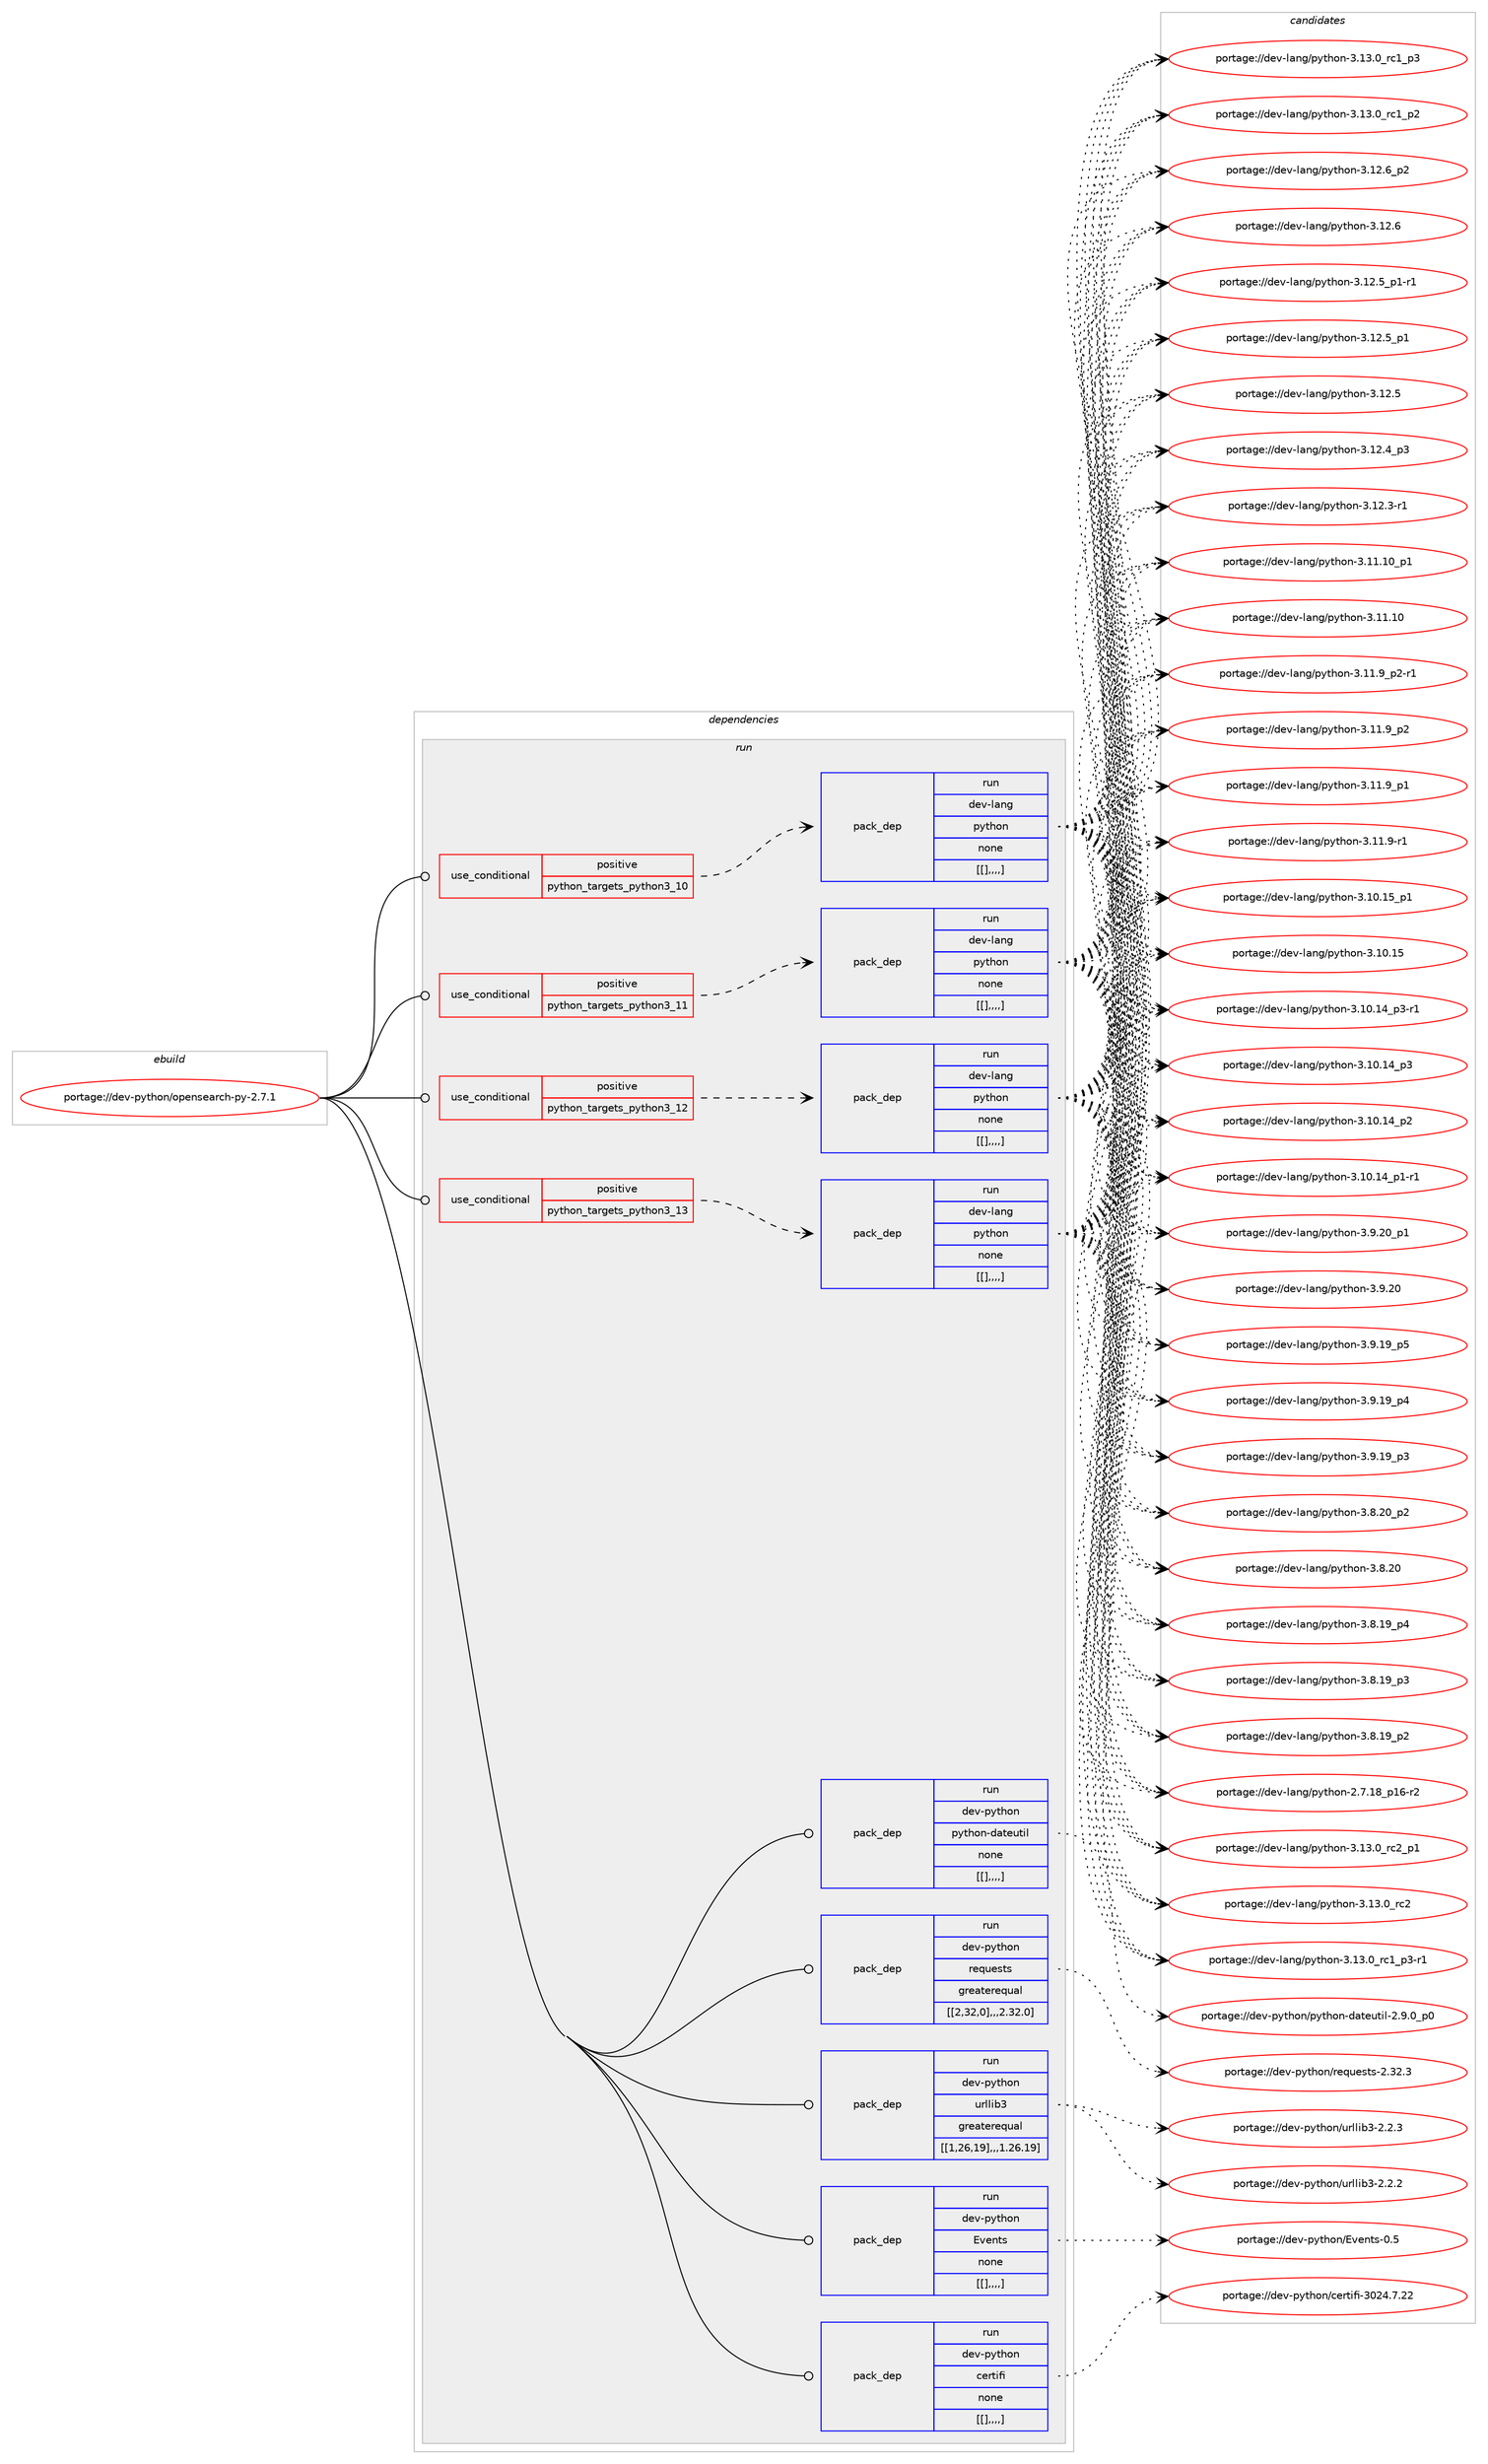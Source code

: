 digraph prolog {

# *************
# Graph options
# *************

newrank=true;
concentrate=true;
compound=true;
graph [rankdir=LR,fontname=Helvetica,fontsize=10,ranksep=1.5];#, ranksep=2.5, nodesep=0.2];
edge  [arrowhead=vee];
node  [fontname=Helvetica,fontsize=10];

# **********
# The ebuild
# **********

subgraph cluster_leftcol {
color=gray;
label=<<i>ebuild</i>>;
id [label="portage://dev-python/opensearch-py-2.7.1", color=red, width=4, href="../dev-python/opensearch-py-2.7.1.svg"];
}

# ****************
# The dependencies
# ****************

subgraph cluster_midcol {
color=gray;
label=<<i>dependencies</i>>;
subgraph cluster_compile {
fillcolor="#eeeeee";
style=filled;
label=<<i>compile</i>>;
}
subgraph cluster_compileandrun {
fillcolor="#eeeeee";
style=filled;
label=<<i>compile and run</i>>;
}
subgraph cluster_run {
fillcolor="#eeeeee";
style=filled;
label=<<i>run</i>>;
subgraph cond36758 {
dependency155164 [label=<<TABLE BORDER="0" CELLBORDER="1" CELLSPACING="0" CELLPADDING="4"><TR><TD ROWSPAN="3" CELLPADDING="10">use_conditional</TD></TR><TR><TD>positive</TD></TR><TR><TD>python_targets_python3_10</TD></TR></TABLE>>, shape=none, color=red];
subgraph pack117192 {
dependency155165 [label=<<TABLE BORDER="0" CELLBORDER="1" CELLSPACING="0" CELLPADDING="4" WIDTH="220"><TR><TD ROWSPAN="6" CELLPADDING="30">pack_dep</TD></TR><TR><TD WIDTH="110">run</TD></TR><TR><TD>dev-lang</TD></TR><TR><TD>python</TD></TR><TR><TD>none</TD></TR><TR><TD>[[],,,,]</TD></TR></TABLE>>, shape=none, color=blue];
}
dependency155164:e -> dependency155165:w [weight=20,style="dashed",arrowhead="vee"];
}
id:e -> dependency155164:w [weight=20,style="solid",arrowhead="odot"];
subgraph cond36759 {
dependency155166 [label=<<TABLE BORDER="0" CELLBORDER="1" CELLSPACING="0" CELLPADDING="4"><TR><TD ROWSPAN="3" CELLPADDING="10">use_conditional</TD></TR><TR><TD>positive</TD></TR><TR><TD>python_targets_python3_11</TD></TR></TABLE>>, shape=none, color=red];
subgraph pack117193 {
dependency155167 [label=<<TABLE BORDER="0" CELLBORDER="1" CELLSPACING="0" CELLPADDING="4" WIDTH="220"><TR><TD ROWSPAN="6" CELLPADDING="30">pack_dep</TD></TR><TR><TD WIDTH="110">run</TD></TR><TR><TD>dev-lang</TD></TR><TR><TD>python</TD></TR><TR><TD>none</TD></TR><TR><TD>[[],,,,]</TD></TR></TABLE>>, shape=none, color=blue];
}
dependency155166:e -> dependency155167:w [weight=20,style="dashed",arrowhead="vee"];
}
id:e -> dependency155166:w [weight=20,style="solid",arrowhead="odot"];
subgraph cond36760 {
dependency155168 [label=<<TABLE BORDER="0" CELLBORDER="1" CELLSPACING="0" CELLPADDING="4"><TR><TD ROWSPAN="3" CELLPADDING="10">use_conditional</TD></TR><TR><TD>positive</TD></TR><TR><TD>python_targets_python3_12</TD></TR></TABLE>>, shape=none, color=red];
subgraph pack117194 {
dependency155169 [label=<<TABLE BORDER="0" CELLBORDER="1" CELLSPACING="0" CELLPADDING="4" WIDTH="220"><TR><TD ROWSPAN="6" CELLPADDING="30">pack_dep</TD></TR><TR><TD WIDTH="110">run</TD></TR><TR><TD>dev-lang</TD></TR><TR><TD>python</TD></TR><TR><TD>none</TD></TR><TR><TD>[[],,,,]</TD></TR></TABLE>>, shape=none, color=blue];
}
dependency155168:e -> dependency155169:w [weight=20,style="dashed",arrowhead="vee"];
}
id:e -> dependency155168:w [weight=20,style="solid",arrowhead="odot"];
subgraph cond36761 {
dependency155170 [label=<<TABLE BORDER="0" CELLBORDER="1" CELLSPACING="0" CELLPADDING="4"><TR><TD ROWSPAN="3" CELLPADDING="10">use_conditional</TD></TR><TR><TD>positive</TD></TR><TR><TD>python_targets_python3_13</TD></TR></TABLE>>, shape=none, color=red];
subgraph pack117195 {
dependency155171 [label=<<TABLE BORDER="0" CELLBORDER="1" CELLSPACING="0" CELLPADDING="4" WIDTH="220"><TR><TD ROWSPAN="6" CELLPADDING="30">pack_dep</TD></TR><TR><TD WIDTH="110">run</TD></TR><TR><TD>dev-lang</TD></TR><TR><TD>python</TD></TR><TR><TD>none</TD></TR><TR><TD>[[],,,,]</TD></TR></TABLE>>, shape=none, color=blue];
}
dependency155170:e -> dependency155171:w [weight=20,style="dashed",arrowhead="vee"];
}
id:e -> dependency155170:w [weight=20,style="solid",arrowhead="odot"];
subgraph pack117196 {
dependency155172 [label=<<TABLE BORDER="0" CELLBORDER="1" CELLSPACING="0" CELLPADDING="4" WIDTH="220"><TR><TD ROWSPAN="6" CELLPADDING="30">pack_dep</TD></TR><TR><TD WIDTH="110">run</TD></TR><TR><TD>dev-python</TD></TR><TR><TD>Events</TD></TR><TR><TD>none</TD></TR><TR><TD>[[],,,,]</TD></TR></TABLE>>, shape=none, color=blue];
}
id:e -> dependency155172:w [weight=20,style="solid",arrowhead="odot"];
subgraph pack117197 {
dependency155173 [label=<<TABLE BORDER="0" CELLBORDER="1" CELLSPACING="0" CELLPADDING="4" WIDTH="220"><TR><TD ROWSPAN="6" CELLPADDING="30">pack_dep</TD></TR><TR><TD WIDTH="110">run</TD></TR><TR><TD>dev-python</TD></TR><TR><TD>certifi</TD></TR><TR><TD>none</TD></TR><TR><TD>[[],,,,]</TD></TR></TABLE>>, shape=none, color=blue];
}
id:e -> dependency155173:w [weight=20,style="solid",arrowhead="odot"];
subgraph pack117198 {
dependency155174 [label=<<TABLE BORDER="0" CELLBORDER="1" CELLSPACING="0" CELLPADDING="4" WIDTH="220"><TR><TD ROWSPAN="6" CELLPADDING="30">pack_dep</TD></TR><TR><TD WIDTH="110">run</TD></TR><TR><TD>dev-python</TD></TR><TR><TD>python-dateutil</TD></TR><TR><TD>none</TD></TR><TR><TD>[[],,,,]</TD></TR></TABLE>>, shape=none, color=blue];
}
id:e -> dependency155174:w [weight=20,style="solid",arrowhead="odot"];
subgraph pack117199 {
dependency155175 [label=<<TABLE BORDER="0" CELLBORDER="1" CELLSPACING="0" CELLPADDING="4" WIDTH="220"><TR><TD ROWSPAN="6" CELLPADDING="30">pack_dep</TD></TR><TR><TD WIDTH="110">run</TD></TR><TR><TD>dev-python</TD></TR><TR><TD>requests</TD></TR><TR><TD>greaterequal</TD></TR><TR><TD>[[2,32,0],,,2.32.0]</TD></TR></TABLE>>, shape=none, color=blue];
}
id:e -> dependency155175:w [weight=20,style="solid",arrowhead="odot"];
subgraph pack117200 {
dependency155176 [label=<<TABLE BORDER="0" CELLBORDER="1" CELLSPACING="0" CELLPADDING="4" WIDTH="220"><TR><TD ROWSPAN="6" CELLPADDING="30">pack_dep</TD></TR><TR><TD WIDTH="110">run</TD></TR><TR><TD>dev-python</TD></TR><TR><TD>urllib3</TD></TR><TR><TD>greaterequal</TD></TR><TR><TD>[[1,26,19],,,1.26.19]</TD></TR></TABLE>>, shape=none, color=blue];
}
id:e -> dependency155176:w [weight=20,style="solid",arrowhead="odot"];
}
}

# **************
# The candidates
# **************

subgraph cluster_choices {
rank=same;
color=gray;
label=<<i>candidates</i>>;

subgraph choice117192 {
color=black;
nodesep=1;
choice100101118451089711010347112121116104111110455146495146489511499509511249 [label="portage://dev-lang/python-3.13.0_rc2_p1", color=red, width=4,href="../dev-lang/python-3.13.0_rc2_p1.svg"];
choice10010111845108971101034711212111610411111045514649514648951149950 [label="portage://dev-lang/python-3.13.0_rc2", color=red, width=4,href="../dev-lang/python-3.13.0_rc2.svg"];
choice1001011184510897110103471121211161041111104551464951464895114994995112514511449 [label="portage://dev-lang/python-3.13.0_rc1_p3-r1", color=red, width=4,href="../dev-lang/python-3.13.0_rc1_p3-r1.svg"];
choice100101118451089711010347112121116104111110455146495146489511499499511251 [label="portage://dev-lang/python-3.13.0_rc1_p3", color=red, width=4,href="../dev-lang/python-3.13.0_rc1_p3.svg"];
choice100101118451089711010347112121116104111110455146495146489511499499511250 [label="portage://dev-lang/python-3.13.0_rc1_p2", color=red, width=4,href="../dev-lang/python-3.13.0_rc1_p2.svg"];
choice100101118451089711010347112121116104111110455146495046549511250 [label="portage://dev-lang/python-3.12.6_p2", color=red, width=4,href="../dev-lang/python-3.12.6_p2.svg"];
choice10010111845108971101034711212111610411111045514649504654 [label="portage://dev-lang/python-3.12.6", color=red, width=4,href="../dev-lang/python-3.12.6.svg"];
choice1001011184510897110103471121211161041111104551464950465395112494511449 [label="portage://dev-lang/python-3.12.5_p1-r1", color=red, width=4,href="../dev-lang/python-3.12.5_p1-r1.svg"];
choice100101118451089711010347112121116104111110455146495046539511249 [label="portage://dev-lang/python-3.12.5_p1", color=red, width=4,href="../dev-lang/python-3.12.5_p1.svg"];
choice10010111845108971101034711212111610411111045514649504653 [label="portage://dev-lang/python-3.12.5", color=red, width=4,href="../dev-lang/python-3.12.5.svg"];
choice100101118451089711010347112121116104111110455146495046529511251 [label="portage://dev-lang/python-3.12.4_p3", color=red, width=4,href="../dev-lang/python-3.12.4_p3.svg"];
choice100101118451089711010347112121116104111110455146495046514511449 [label="portage://dev-lang/python-3.12.3-r1", color=red, width=4,href="../dev-lang/python-3.12.3-r1.svg"];
choice10010111845108971101034711212111610411111045514649494649489511249 [label="portage://dev-lang/python-3.11.10_p1", color=red, width=4,href="../dev-lang/python-3.11.10_p1.svg"];
choice1001011184510897110103471121211161041111104551464949464948 [label="portage://dev-lang/python-3.11.10", color=red, width=4,href="../dev-lang/python-3.11.10.svg"];
choice1001011184510897110103471121211161041111104551464949465795112504511449 [label="portage://dev-lang/python-3.11.9_p2-r1", color=red, width=4,href="../dev-lang/python-3.11.9_p2-r1.svg"];
choice100101118451089711010347112121116104111110455146494946579511250 [label="portage://dev-lang/python-3.11.9_p2", color=red, width=4,href="../dev-lang/python-3.11.9_p2.svg"];
choice100101118451089711010347112121116104111110455146494946579511249 [label="portage://dev-lang/python-3.11.9_p1", color=red, width=4,href="../dev-lang/python-3.11.9_p1.svg"];
choice100101118451089711010347112121116104111110455146494946574511449 [label="portage://dev-lang/python-3.11.9-r1", color=red, width=4,href="../dev-lang/python-3.11.9-r1.svg"];
choice10010111845108971101034711212111610411111045514649484649539511249 [label="portage://dev-lang/python-3.10.15_p1", color=red, width=4,href="../dev-lang/python-3.10.15_p1.svg"];
choice1001011184510897110103471121211161041111104551464948464953 [label="portage://dev-lang/python-3.10.15", color=red, width=4,href="../dev-lang/python-3.10.15.svg"];
choice100101118451089711010347112121116104111110455146494846495295112514511449 [label="portage://dev-lang/python-3.10.14_p3-r1", color=red, width=4,href="../dev-lang/python-3.10.14_p3-r1.svg"];
choice10010111845108971101034711212111610411111045514649484649529511251 [label="portage://dev-lang/python-3.10.14_p3", color=red, width=4,href="../dev-lang/python-3.10.14_p3.svg"];
choice10010111845108971101034711212111610411111045514649484649529511250 [label="portage://dev-lang/python-3.10.14_p2", color=red, width=4,href="../dev-lang/python-3.10.14_p2.svg"];
choice100101118451089711010347112121116104111110455146494846495295112494511449 [label="portage://dev-lang/python-3.10.14_p1-r1", color=red, width=4,href="../dev-lang/python-3.10.14_p1-r1.svg"];
choice100101118451089711010347112121116104111110455146574650489511249 [label="portage://dev-lang/python-3.9.20_p1", color=red, width=4,href="../dev-lang/python-3.9.20_p1.svg"];
choice10010111845108971101034711212111610411111045514657465048 [label="portage://dev-lang/python-3.9.20", color=red, width=4,href="../dev-lang/python-3.9.20.svg"];
choice100101118451089711010347112121116104111110455146574649579511253 [label="portage://dev-lang/python-3.9.19_p5", color=red, width=4,href="../dev-lang/python-3.9.19_p5.svg"];
choice100101118451089711010347112121116104111110455146574649579511252 [label="portage://dev-lang/python-3.9.19_p4", color=red, width=4,href="../dev-lang/python-3.9.19_p4.svg"];
choice100101118451089711010347112121116104111110455146574649579511251 [label="portage://dev-lang/python-3.9.19_p3", color=red, width=4,href="../dev-lang/python-3.9.19_p3.svg"];
choice100101118451089711010347112121116104111110455146564650489511250 [label="portage://dev-lang/python-3.8.20_p2", color=red, width=4,href="../dev-lang/python-3.8.20_p2.svg"];
choice10010111845108971101034711212111610411111045514656465048 [label="portage://dev-lang/python-3.8.20", color=red, width=4,href="../dev-lang/python-3.8.20.svg"];
choice100101118451089711010347112121116104111110455146564649579511252 [label="portage://dev-lang/python-3.8.19_p4", color=red, width=4,href="../dev-lang/python-3.8.19_p4.svg"];
choice100101118451089711010347112121116104111110455146564649579511251 [label="portage://dev-lang/python-3.8.19_p3", color=red, width=4,href="../dev-lang/python-3.8.19_p3.svg"];
choice100101118451089711010347112121116104111110455146564649579511250 [label="portage://dev-lang/python-3.8.19_p2", color=red, width=4,href="../dev-lang/python-3.8.19_p2.svg"];
choice100101118451089711010347112121116104111110455046554649569511249544511450 [label="portage://dev-lang/python-2.7.18_p16-r2", color=red, width=4,href="../dev-lang/python-2.7.18_p16-r2.svg"];
dependency155165:e -> choice100101118451089711010347112121116104111110455146495146489511499509511249:w [style=dotted,weight="100"];
dependency155165:e -> choice10010111845108971101034711212111610411111045514649514648951149950:w [style=dotted,weight="100"];
dependency155165:e -> choice1001011184510897110103471121211161041111104551464951464895114994995112514511449:w [style=dotted,weight="100"];
dependency155165:e -> choice100101118451089711010347112121116104111110455146495146489511499499511251:w [style=dotted,weight="100"];
dependency155165:e -> choice100101118451089711010347112121116104111110455146495146489511499499511250:w [style=dotted,weight="100"];
dependency155165:e -> choice100101118451089711010347112121116104111110455146495046549511250:w [style=dotted,weight="100"];
dependency155165:e -> choice10010111845108971101034711212111610411111045514649504654:w [style=dotted,weight="100"];
dependency155165:e -> choice1001011184510897110103471121211161041111104551464950465395112494511449:w [style=dotted,weight="100"];
dependency155165:e -> choice100101118451089711010347112121116104111110455146495046539511249:w [style=dotted,weight="100"];
dependency155165:e -> choice10010111845108971101034711212111610411111045514649504653:w [style=dotted,weight="100"];
dependency155165:e -> choice100101118451089711010347112121116104111110455146495046529511251:w [style=dotted,weight="100"];
dependency155165:e -> choice100101118451089711010347112121116104111110455146495046514511449:w [style=dotted,weight="100"];
dependency155165:e -> choice10010111845108971101034711212111610411111045514649494649489511249:w [style=dotted,weight="100"];
dependency155165:e -> choice1001011184510897110103471121211161041111104551464949464948:w [style=dotted,weight="100"];
dependency155165:e -> choice1001011184510897110103471121211161041111104551464949465795112504511449:w [style=dotted,weight="100"];
dependency155165:e -> choice100101118451089711010347112121116104111110455146494946579511250:w [style=dotted,weight="100"];
dependency155165:e -> choice100101118451089711010347112121116104111110455146494946579511249:w [style=dotted,weight="100"];
dependency155165:e -> choice100101118451089711010347112121116104111110455146494946574511449:w [style=dotted,weight="100"];
dependency155165:e -> choice10010111845108971101034711212111610411111045514649484649539511249:w [style=dotted,weight="100"];
dependency155165:e -> choice1001011184510897110103471121211161041111104551464948464953:w [style=dotted,weight="100"];
dependency155165:e -> choice100101118451089711010347112121116104111110455146494846495295112514511449:w [style=dotted,weight="100"];
dependency155165:e -> choice10010111845108971101034711212111610411111045514649484649529511251:w [style=dotted,weight="100"];
dependency155165:e -> choice10010111845108971101034711212111610411111045514649484649529511250:w [style=dotted,weight="100"];
dependency155165:e -> choice100101118451089711010347112121116104111110455146494846495295112494511449:w [style=dotted,weight="100"];
dependency155165:e -> choice100101118451089711010347112121116104111110455146574650489511249:w [style=dotted,weight="100"];
dependency155165:e -> choice10010111845108971101034711212111610411111045514657465048:w [style=dotted,weight="100"];
dependency155165:e -> choice100101118451089711010347112121116104111110455146574649579511253:w [style=dotted,weight="100"];
dependency155165:e -> choice100101118451089711010347112121116104111110455146574649579511252:w [style=dotted,weight="100"];
dependency155165:e -> choice100101118451089711010347112121116104111110455146574649579511251:w [style=dotted,weight="100"];
dependency155165:e -> choice100101118451089711010347112121116104111110455146564650489511250:w [style=dotted,weight="100"];
dependency155165:e -> choice10010111845108971101034711212111610411111045514656465048:w [style=dotted,weight="100"];
dependency155165:e -> choice100101118451089711010347112121116104111110455146564649579511252:w [style=dotted,weight="100"];
dependency155165:e -> choice100101118451089711010347112121116104111110455146564649579511251:w [style=dotted,weight="100"];
dependency155165:e -> choice100101118451089711010347112121116104111110455146564649579511250:w [style=dotted,weight="100"];
dependency155165:e -> choice100101118451089711010347112121116104111110455046554649569511249544511450:w [style=dotted,weight="100"];
}
subgraph choice117193 {
color=black;
nodesep=1;
choice100101118451089711010347112121116104111110455146495146489511499509511249 [label="portage://dev-lang/python-3.13.0_rc2_p1", color=red, width=4,href="../dev-lang/python-3.13.0_rc2_p1.svg"];
choice10010111845108971101034711212111610411111045514649514648951149950 [label="portage://dev-lang/python-3.13.0_rc2", color=red, width=4,href="../dev-lang/python-3.13.0_rc2.svg"];
choice1001011184510897110103471121211161041111104551464951464895114994995112514511449 [label="portage://dev-lang/python-3.13.0_rc1_p3-r1", color=red, width=4,href="../dev-lang/python-3.13.0_rc1_p3-r1.svg"];
choice100101118451089711010347112121116104111110455146495146489511499499511251 [label="portage://dev-lang/python-3.13.0_rc1_p3", color=red, width=4,href="../dev-lang/python-3.13.0_rc1_p3.svg"];
choice100101118451089711010347112121116104111110455146495146489511499499511250 [label="portage://dev-lang/python-3.13.0_rc1_p2", color=red, width=4,href="../dev-lang/python-3.13.0_rc1_p2.svg"];
choice100101118451089711010347112121116104111110455146495046549511250 [label="portage://dev-lang/python-3.12.6_p2", color=red, width=4,href="../dev-lang/python-3.12.6_p2.svg"];
choice10010111845108971101034711212111610411111045514649504654 [label="portage://dev-lang/python-3.12.6", color=red, width=4,href="../dev-lang/python-3.12.6.svg"];
choice1001011184510897110103471121211161041111104551464950465395112494511449 [label="portage://dev-lang/python-3.12.5_p1-r1", color=red, width=4,href="../dev-lang/python-3.12.5_p1-r1.svg"];
choice100101118451089711010347112121116104111110455146495046539511249 [label="portage://dev-lang/python-3.12.5_p1", color=red, width=4,href="../dev-lang/python-3.12.5_p1.svg"];
choice10010111845108971101034711212111610411111045514649504653 [label="portage://dev-lang/python-3.12.5", color=red, width=4,href="../dev-lang/python-3.12.5.svg"];
choice100101118451089711010347112121116104111110455146495046529511251 [label="portage://dev-lang/python-3.12.4_p3", color=red, width=4,href="../dev-lang/python-3.12.4_p3.svg"];
choice100101118451089711010347112121116104111110455146495046514511449 [label="portage://dev-lang/python-3.12.3-r1", color=red, width=4,href="../dev-lang/python-3.12.3-r1.svg"];
choice10010111845108971101034711212111610411111045514649494649489511249 [label="portage://dev-lang/python-3.11.10_p1", color=red, width=4,href="../dev-lang/python-3.11.10_p1.svg"];
choice1001011184510897110103471121211161041111104551464949464948 [label="portage://dev-lang/python-3.11.10", color=red, width=4,href="../dev-lang/python-3.11.10.svg"];
choice1001011184510897110103471121211161041111104551464949465795112504511449 [label="portage://dev-lang/python-3.11.9_p2-r1", color=red, width=4,href="../dev-lang/python-3.11.9_p2-r1.svg"];
choice100101118451089711010347112121116104111110455146494946579511250 [label="portage://dev-lang/python-3.11.9_p2", color=red, width=4,href="../dev-lang/python-3.11.9_p2.svg"];
choice100101118451089711010347112121116104111110455146494946579511249 [label="portage://dev-lang/python-3.11.9_p1", color=red, width=4,href="../dev-lang/python-3.11.9_p1.svg"];
choice100101118451089711010347112121116104111110455146494946574511449 [label="portage://dev-lang/python-3.11.9-r1", color=red, width=4,href="../dev-lang/python-3.11.9-r1.svg"];
choice10010111845108971101034711212111610411111045514649484649539511249 [label="portage://dev-lang/python-3.10.15_p1", color=red, width=4,href="../dev-lang/python-3.10.15_p1.svg"];
choice1001011184510897110103471121211161041111104551464948464953 [label="portage://dev-lang/python-3.10.15", color=red, width=4,href="../dev-lang/python-3.10.15.svg"];
choice100101118451089711010347112121116104111110455146494846495295112514511449 [label="portage://dev-lang/python-3.10.14_p3-r1", color=red, width=4,href="../dev-lang/python-3.10.14_p3-r1.svg"];
choice10010111845108971101034711212111610411111045514649484649529511251 [label="portage://dev-lang/python-3.10.14_p3", color=red, width=4,href="../dev-lang/python-3.10.14_p3.svg"];
choice10010111845108971101034711212111610411111045514649484649529511250 [label="portage://dev-lang/python-3.10.14_p2", color=red, width=4,href="../dev-lang/python-3.10.14_p2.svg"];
choice100101118451089711010347112121116104111110455146494846495295112494511449 [label="portage://dev-lang/python-3.10.14_p1-r1", color=red, width=4,href="../dev-lang/python-3.10.14_p1-r1.svg"];
choice100101118451089711010347112121116104111110455146574650489511249 [label="portage://dev-lang/python-3.9.20_p1", color=red, width=4,href="../dev-lang/python-3.9.20_p1.svg"];
choice10010111845108971101034711212111610411111045514657465048 [label="portage://dev-lang/python-3.9.20", color=red, width=4,href="../dev-lang/python-3.9.20.svg"];
choice100101118451089711010347112121116104111110455146574649579511253 [label="portage://dev-lang/python-3.9.19_p5", color=red, width=4,href="../dev-lang/python-3.9.19_p5.svg"];
choice100101118451089711010347112121116104111110455146574649579511252 [label="portage://dev-lang/python-3.9.19_p4", color=red, width=4,href="../dev-lang/python-3.9.19_p4.svg"];
choice100101118451089711010347112121116104111110455146574649579511251 [label="portage://dev-lang/python-3.9.19_p3", color=red, width=4,href="../dev-lang/python-3.9.19_p3.svg"];
choice100101118451089711010347112121116104111110455146564650489511250 [label="portage://dev-lang/python-3.8.20_p2", color=red, width=4,href="../dev-lang/python-3.8.20_p2.svg"];
choice10010111845108971101034711212111610411111045514656465048 [label="portage://dev-lang/python-3.8.20", color=red, width=4,href="../dev-lang/python-3.8.20.svg"];
choice100101118451089711010347112121116104111110455146564649579511252 [label="portage://dev-lang/python-3.8.19_p4", color=red, width=4,href="../dev-lang/python-3.8.19_p4.svg"];
choice100101118451089711010347112121116104111110455146564649579511251 [label="portage://dev-lang/python-3.8.19_p3", color=red, width=4,href="../dev-lang/python-3.8.19_p3.svg"];
choice100101118451089711010347112121116104111110455146564649579511250 [label="portage://dev-lang/python-3.8.19_p2", color=red, width=4,href="../dev-lang/python-3.8.19_p2.svg"];
choice100101118451089711010347112121116104111110455046554649569511249544511450 [label="portage://dev-lang/python-2.7.18_p16-r2", color=red, width=4,href="../dev-lang/python-2.7.18_p16-r2.svg"];
dependency155167:e -> choice100101118451089711010347112121116104111110455146495146489511499509511249:w [style=dotted,weight="100"];
dependency155167:e -> choice10010111845108971101034711212111610411111045514649514648951149950:w [style=dotted,weight="100"];
dependency155167:e -> choice1001011184510897110103471121211161041111104551464951464895114994995112514511449:w [style=dotted,weight="100"];
dependency155167:e -> choice100101118451089711010347112121116104111110455146495146489511499499511251:w [style=dotted,weight="100"];
dependency155167:e -> choice100101118451089711010347112121116104111110455146495146489511499499511250:w [style=dotted,weight="100"];
dependency155167:e -> choice100101118451089711010347112121116104111110455146495046549511250:w [style=dotted,weight="100"];
dependency155167:e -> choice10010111845108971101034711212111610411111045514649504654:w [style=dotted,weight="100"];
dependency155167:e -> choice1001011184510897110103471121211161041111104551464950465395112494511449:w [style=dotted,weight="100"];
dependency155167:e -> choice100101118451089711010347112121116104111110455146495046539511249:w [style=dotted,weight="100"];
dependency155167:e -> choice10010111845108971101034711212111610411111045514649504653:w [style=dotted,weight="100"];
dependency155167:e -> choice100101118451089711010347112121116104111110455146495046529511251:w [style=dotted,weight="100"];
dependency155167:e -> choice100101118451089711010347112121116104111110455146495046514511449:w [style=dotted,weight="100"];
dependency155167:e -> choice10010111845108971101034711212111610411111045514649494649489511249:w [style=dotted,weight="100"];
dependency155167:e -> choice1001011184510897110103471121211161041111104551464949464948:w [style=dotted,weight="100"];
dependency155167:e -> choice1001011184510897110103471121211161041111104551464949465795112504511449:w [style=dotted,weight="100"];
dependency155167:e -> choice100101118451089711010347112121116104111110455146494946579511250:w [style=dotted,weight="100"];
dependency155167:e -> choice100101118451089711010347112121116104111110455146494946579511249:w [style=dotted,weight="100"];
dependency155167:e -> choice100101118451089711010347112121116104111110455146494946574511449:w [style=dotted,weight="100"];
dependency155167:e -> choice10010111845108971101034711212111610411111045514649484649539511249:w [style=dotted,weight="100"];
dependency155167:e -> choice1001011184510897110103471121211161041111104551464948464953:w [style=dotted,weight="100"];
dependency155167:e -> choice100101118451089711010347112121116104111110455146494846495295112514511449:w [style=dotted,weight="100"];
dependency155167:e -> choice10010111845108971101034711212111610411111045514649484649529511251:w [style=dotted,weight="100"];
dependency155167:e -> choice10010111845108971101034711212111610411111045514649484649529511250:w [style=dotted,weight="100"];
dependency155167:e -> choice100101118451089711010347112121116104111110455146494846495295112494511449:w [style=dotted,weight="100"];
dependency155167:e -> choice100101118451089711010347112121116104111110455146574650489511249:w [style=dotted,weight="100"];
dependency155167:e -> choice10010111845108971101034711212111610411111045514657465048:w [style=dotted,weight="100"];
dependency155167:e -> choice100101118451089711010347112121116104111110455146574649579511253:w [style=dotted,weight="100"];
dependency155167:e -> choice100101118451089711010347112121116104111110455146574649579511252:w [style=dotted,weight="100"];
dependency155167:e -> choice100101118451089711010347112121116104111110455146574649579511251:w [style=dotted,weight="100"];
dependency155167:e -> choice100101118451089711010347112121116104111110455146564650489511250:w [style=dotted,weight="100"];
dependency155167:e -> choice10010111845108971101034711212111610411111045514656465048:w [style=dotted,weight="100"];
dependency155167:e -> choice100101118451089711010347112121116104111110455146564649579511252:w [style=dotted,weight="100"];
dependency155167:e -> choice100101118451089711010347112121116104111110455146564649579511251:w [style=dotted,weight="100"];
dependency155167:e -> choice100101118451089711010347112121116104111110455146564649579511250:w [style=dotted,weight="100"];
dependency155167:e -> choice100101118451089711010347112121116104111110455046554649569511249544511450:w [style=dotted,weight="100"];
}
subgraph choice117194 {
color=black;
nodesep=1;
choice100101118451089711010347112121116104111110455146495146489511499509511249 [label="portage://dev-lang/python-3.13.0_rc2_p1", color=red, width=4,href="../dev-lang/python-3.13.0_rc2_p1.svg"];
choice10010111845108971101034711212111610411111045514649514648951149950 [label="portage://dev-lang/python-3.13.0_rc2", color=red, width=4,href="../dev-lang/python-3.13.0_rc2.svg"];
choice1001011184510897110103471121211161041111104551464951464895114994995112514511449 [label="portage://dev-lang/python-3.13.0_rc1_p3-r1", color=red, width=4,href="../dev-lang/python-3.13.0_rc1_p3-r1.svg"];
choice100101118451089711010347112121116104111110455146495146489511499499511251 [label="portage://dev-lang/python-3.13.0_rc1_p3", color=red, width=4,href="../dev-lang/python-3.13.0_rc1_p3.svg"];
choice100101118451089711010347112121116104111110455146495146489511499499511250 [label="portage://dev-lang/python-3.13.0_rc1_p2", color=red, width=4,href="../dev-lang/python-3.13.0_rc1_p2.svg"];
choice100101118451089711010347112121116104111110455146495046549511250 [label="portage://dev-lang/python-3.12.6_p2", color=red, width=4,href="../dev-lang/python-3.12.6_p2.svg"];
choice10010111845108971101034711212111610411111045514649504654 [label="portage://dev-lang/python-3.12.6", color=red, width=4,href="../dev-lang/python-3.12.6.svg"];
choice1001011184510897110103471121211161041111104551464950465395112494511449 [label="portage://dev-lang/python-3.12.5_p1-r1", color=red, width=4,href="../dev-lang/python-3.12.5_p1-r1.svg"];
choice100101118451089711010347112121116104111110455146495046539511249 [label="portage://dev-lang/python-3.12.5_p1", color=red, width=4,href="../dev-lang/python-3.12.5_p1.svg"];
choice10010111845108971101034711212111610411111045514649504653 [label="portage://dev-lang/python-3.12.5", color=red, width=4,href="../dev-lang/python-3.12.5.svg"];
choice100101118451089711010347112121116104111110455146495046529511251 [label="portage://dev-lang/python-3.12.4_p3", color=red, width=4,href="../dev-lang/python-3.12.4_p3.svg"];
choice100101118451089711010347112121116104111110455146495046514511449 [label="portage://dev-lang/python-3.12.3-r1", color=red, width=4,href="../dev-lang/python-3.12.3-r1.svg"];
choice10010111845108971101034711212111610411111045514649494649489511249 [label="portage://dev-lang/python-3.11.10_p1", color=red, width=4,href="../dev-lang/python-3.11.10_p1.svg"];
choice1001011184510897110103471121211161041111104551464949464948 [label="portage://dev-lang/python-3.11.10", color=red, width=4,href="../dev-lang/python-3.11.10.svg"];
choice1001011184510897110103471121211161041111104551464949465795112504511449 [label="portage://dev-lang/python-3.11.9_p2-r1", color=red, width=4,href="../dev-lang/python-3.11.9_p2-r1.svg"];
choice100101118451089711010347112121116104111110455146494946579511250 [label="portage://dev-lang/python-3.11.9_p2", color=red, width=4,href="../dev-lang/python-3.11.9_p2.svg"];
choice100101118451089711010347112121116104111110455146494946579511249 [label="portage://dev-lang/python-3.11.9_p1", color=red, width=4,href="../dev-lang/python-3.11.9_p1.svg"];
choice100101118451089711010347112121116104111110455146494946574511449 [label="portage://dev-lang/python-3.11.9-r1", color=red, width=4,href="../dev-lang/python-3.11.9-r1.svg"];
choice10010111845108971101034711212111610411111045514649484649539511249 [label="portage://dev-lang/python-3.10.15_p1", color=red, width=4,href="../dev-lang/python-3.10.15_p1.svg"];
choice1001011184510897110103471121211161041111104551464948464953 [label="portage://dev-lang/python-3.10.15", color=red, width=4,href="../dev-lang/python-3.10.15.svg"];
choice100101118451089711010347112121116104111110455146494846495295112514511449 [label="portage://dev-lang/python-3.10.14_p3-r1", color=red, width=4,href="../dev-lang/python-3.10.14_p3-r1.svg"];
choice10010111845108971101034711212111610411111045514649484649529511251 [label="portage://dev-lang/python-3.10.14_p3", color=red, width=4,href="../dev-lang/python-3.10.14_p3.svg"];
choice10010111845108971101034711212111610411111045514649484649529511250 [label="portage://dev-lang/python-3.10.14_p2", color=red, width=4,href="../dev-lang/python-3.10.14_p2.svg"];
choice100101118451089711010347112121116104111110455146494846495295112494511449 [label="portage://dev-lang/python-3.10.14_p1-r1", color=red, width=4,href="../dev-lang/python-3.10.14_p1-r1.svg"];
choice100101118451089711010347112121116104111110455146574650489511249 [label="portage://dev-lang/python-3.9.20_p1", color=red, width=4,href="../dev-lang/python-3.9.20_p1.svg"];
choice10010111845108971101034711212111610411111045514657465048 [label="portage://dev-lang/python-3.9.20", color=red, width=4,href="../dev-lang/python-3.9.20.svg"];
choice100101118451089711010347112121116104111110455146574649579511253 [label="portage://dev-lang/python-3.9.19_p5", color=red, width=4,href="../dev-lang/python-3.9.19_p5.svg"];
choice100101118451089711010347112121116104111110455146574649579511252 [label="portage://dev-lang/python-3.9.19_p4", color=red, width=4,href="../dev-lang/python-3.9.19_p4.svg"];
choice100101118451089711010347112121116104111110455146574649579511251 [label="portage://dev-lang/python-3.9.19_p3", color=red, width=4,href="../dev-lang/python-3.9.19_p3.svg"];
choice100101118451089711010347112121116104111110455146564650489511250 [label="portage://dev-lang/python-3.8.20_p2", color=red, width=4,href="../dev-lang/python-3.8.20_p2.svg"];
choice10010111845108971101034711212111610411111045514656465048 [label="portage://dev-lang/python-3.8.20", color=red, width=4,href="../dev-lang/python-3.8.20.svg"];
choice100101118451089711010347112121116104111110455146564649579511252 [label="portage://dev-lang/python-3.8.19_p4", color=red, width=4,href="../dev-lang/python-3.8.19_p4.svg"];
choice100101118451089711010347112121116104111110455146564649579511251 [label="portage://dev-lang/python-3.8.19_p3", color=red, width=4,href="../dev-lang/python-3.8.19_p3.svg"];
choice100101118451089711010347112121116104111110455146564649579511250 [label="portage://dev-lang/python-3.8.19_p2", color=red, width=4,href="../dev-lang/python-3.8.19_p2.svg"];
choice100101118451089711010347112121116104111110455046554649569511249544511450 [label="portage://dev-lang/python-2.7.18_p16-r2", color=red, width=4,href="../dev-lang/python-2.7.18_p16-r2.svg"];
dependency155169:e -> choice100101118451089711010347112121116104111110455146495146489511499509511249:w [style=dotted,weight="100"];
dependency155169:e -> choice10010111845108971101034711212111610411111045514649514648951149950:w [style=dotted,weight="100"];
dependency155169:e -> choice1001011184510897110103471121211161041111104551464951464895114994995112514511449:w [style=dotted,weight="100"];
dependency155169:e -> choice100101118451089711010347112121116104111110455146495146489511499499511251:w [style=dotted,weight="100"];
dependency155169:e -> choice100101118451089711010347112121116104111110455146495146489511499499511250:w [style=dotted,weight="100"];
dependency155169:e -> choice100101118451089711010347112121116104111110455146495046549511250:w [style=dotted,weight="100"];
dependency155169:e -> choice10010111845108971101034711212111610411111045514649504654:w [style=dotted,weight="100"];
dependency155169:e -> choice1001011184510897110103471121211161041111104551464950465395112494511449:w [style=dotted,weight="100"];
dependency155169:e -> choice100101118451089711010347112121116104111110455146495046539511249:w [style=dotted,weight="100"];
dependency155169:e -> choice10010111845108971101034711212111610411111045514649504653:w [style=dotted,weight="100"];
dependency155169:e -> choice100101118451089711010347112121116104111110455146495046529511251:w [style=dotted,weight="100"];
dependency155169:e -> choice100101118451089711010347112121116104111110455146495046514511449:w [style=dotted,weight="100"];
dependency155169:e -> choice10010111845108971101034711212111610411111045514649494649489511249:w [style=dotted,weight="100"];
dependency155169:e -> choice1001011184510897110103471121211161041111104551464949464948:w [style=dotted,weight="100"];
dependency155169:e -> choice1001011184510897110103471121211161041111104551464949465795112504511449:w [style=dotted,weight="100"];
dependency155169:e -> choice100101118451089711010347112121116104111110455146494946579511250:w [style=dotted,weight="100"];
dependency155169:e -> choice100101118451089711010347112121116104111110455146494946579511249:w [style=dotted,weight="100"];
dependency155169:e -> choice100101118451089711010347112121116104111110455146494946574511449:w [style=dotted,weight="100"];
dependency155169:e -> choice10010111845108971101034711212111610411111045514649484649539511249:w [style=dotted,weight="100"];
dependency155169:e -> choice1001011184510897110103471121211161041111104551464948464953:w [style=dotted,weight="100"];
dependency155169:e -> choice100101118451089711010347112121116104111110455146494846495295112514511449:w [style=dotted,weight="100"];
dependency155169:e -> choice10010111845108971101034711212111610411111045514649484649529511251:w [style=dotted,weight="100"];
dependency155169:e -> choice10010111845108971101034711212111610411111045514649484649529511250:w [style=dotted,weight="100"];
dependency155169:e -> choice100101118451089711010347112121116104111110455146494846495295112494511449:w [style=dotted,weight="100"];
dependency155169:e -> choice100101118451089711010347112121116104111110455146574650489511249:w [style=dotted,weight="100"];
dependency155169:e -> choice10010111845108971101034711212111610411111045514657465048:w [style=dotted,weight="100"];
dependency155169:e -> choice100101118451089711010347112121116104111110455146574649579511253:w [style=dotted,weight="100"];
dependency155169:e -> choice100101118451089711010347112121116104111110455146574649579511252:w [style=dotted,weight="100"];
dependency155169:e -> choice100101118451089711010347112121116104111110455146574649579511251:w [style=dotted,weight="100"];
dependency155169:e -> choice100101118451089711010347112121116104111110455146564650489511250:w [style=dotted,weight="100"];
dependency155169:e -> choice10010111845108971101034711212111610411111045514656465048:w [style=dotted,weight="100"];
dependency155169:e -> choice100101118451089711010347112121116104111110455146564649579511252:w [style=dotted,weight="100"];
dependency155169:e -> choice100101118451089711010347112121116104111110455146564649579511251:w [style=dotted,weight="100"];
dependency155169:e -> choice100101118451089711010347112121116104111110455146564649579511250:w [style=dotted,weight="100"];
dependency155169:e -> choice100101118451089711010347112121116104111110455046554649569511249544511450:w [style=dotted,weight="100"];
}
subgraph choice117195 {
color=black;
nodesep=1;
choice100101118451089711010347112121116104111110455146495146489511499509511249 [label="portage://dev-lang/python-3.13.0_rc2_p1", color=red, width=4,href="../dev-lang/python-3.13.0_rc2_p1.svg"];
choice10010111845108971101034711212111610411111045514649514648951149950 [label="portage://dev-lang/python-3.13.0_rc2", color=red, width=4,href="../dev-lang/python-3.13.0_rc2.svg"];
choice1001011184510897110103471121211161041111104551464951464895114994995112514511449 [label="portage://dev-lang/python-3.13.0_rc1_p3-r1", color=red, width=4,href="../dev-lang/python-3.13.0_rc1_p3-r1.svg"];
choice100101118451089711010347112121116104111110455146495146489511499499511251 [label="portage://dev-lang/python-3.13.0_rc1_p3", color=red, width=4,href="../dev-lang/python-3.13.0_rc1_p3.svg"];
choice100101118451089711010347112121116104111110455146495146489511499499511250 [label="portage://dev-lang/python-3.13.0_rc1_p2", color=red, width=4,href="../dev-lang/python-3.13.0_rc1_p2.svg"];
choice100101118451089711010347112121116104111110455146495046549511250 [label="portage://dev-lang/python-3.12.6_p2", color=red, width=4,href="../dev-lang/python-3.12.6_p2.svg"];
choice10010111845108971101034711212111610411111045514649504654 [label="portage://dev-lang/python-3.12.6", color=red, width=4,href="../dev-lang/python-3.12.6.svg"];
choice1001011184510897110103471121211161041111104551464950465395112494511449 [label="portage://dev-lang/python-3.12.5_p1-r1", color=red, width=4,href="../dev-lang/python-3.12.5_p1-r1.svg"];
choice100101118451089711010347112121116104111110455146495046539511249 [label="portage://dev-lang/python-3.12.5_p1", color=red, width=4,href="../dev-lang/python-3.12.5_p1.svg"];
choice10010111845108971101034711212111610411111045514649504653 [label="portage://dev-lang/python-3.12.5", color=red, width=4,href="../dev-lang/python-3.12.5.svg"];
choice100101118451089711010347112121116104111110455146495046529511251 [label="portage://dev-lang/python-3.12.4_p3", color=red, width=4,href="../dev-lang/python-3.12.4_p3.svg"];
choice100101118451089711010347112121116104111110455146495046514511449 [label="portage://dev-lang/python-3.12.3-r1", color=red, width=4,href="../dev-lang/python-3.12.3-r1.svg"];
choice10010111845108971101034711212111610411111045514649494649489511249 [label="portage://dev-lang/python-3.11.10_p1", color=red, width=4,href="../dev-lang/python-3.11.10_p1.svg"];
choice1001011184510897110103471121211161041111104551464949464948 [label="portage://dev-lang/python-3.11.10", color=red, width=4,href="../dev-lang/python-3.11.10.svg"];
choice1001011184510897110103471121211161041111104551464949465795112504511449 [label="portage://dev-lang/python-3.11.9_p2-r1", color=red, width=4,href="../dev-lang/python-3.11.9_p2-r1.svg"];
choice100101118451089711010347112121116104111110455146494946579511250 [label="portage://dev-lang/python-3.11.9_p2", color=red, width=4,href="../dev-lang/python-3.11.9_p2.svg"];
choice100101118451089711010347112121116104111110455146494946579511249 [label="portage://dev-lang/python-3.11.9_p1", color=red, width=4,href="../dev-lang/python-3.11.9_p1.svg"];
choice100101118451089711010347112121116104111110455146494946574511449 [label="portage://dev-lang/python-3.11.9-r1", color=red, width=4,href="../dev-lang/python-3.11.9-r1.svg"];
choice10010111845108971101034711212111610411111045514649484649539511249 [label="portage://dev-lang/python-3.10.15_p1", color=red, width=4,href="../dev-lang/python-3.10.15_p1.svg"];
choice1001011184510897110103471121211161041111104551464948464953 [label="portage://dev-lang/python-3.10.15", color=red, width=4,href="../dev-lang/python-3.10.15.svg"];
choice100101118451089711010347112121116104111110455146494846495295112514511449 [label="portage://dev-lang/python-3.10.14_p3-r1", color=red, width=4,href="../dev-lang/python-3.10.14_p3-r1.svg"];
choice10010111845108971101034711212111610411111045514649484649529511251 [label="portage://dev-lang/python-3.10.14_p3", color=red, width=4,href="../dev-lang/python-3.10.14_p3.svg"];
choice10010111845108971101034711212111610411111045514649484649529511250 [label="portage://dev-lang/python-3.10.14_p2", color=red, width=4,href="../dev-lang/python-3.10.14_p2.svg"];
choice100101118451089711010347112121116104111110455146494846495295112494511449 [label="portage://dev-lang/python-3.10.14_p1-r1", color=red, width=4,href="../dev-lang/python-3.10.14_p1-r1.svg"];
choice100101118451089711010347112121116104111110455146574650489511249 [label="portage://dev-lang/python-3.9.20_p1", color=red, width=4,href="../dev-lang/python-3.9.20_p1.svg"];
choice10010111845108971101034711212111610411111045514657465048 [label="portage://dev-lang/python-3.9.20", color=red, width=4,href="../dev-lang/python-3.9.20.svg"];
choice100101118451089711010347112121116104111110455146574649579511253 [label="portage://dev-lang/python-3.9.19_p5", color=red, width=4,href="../dev-lang/python-3.9.19_p5.svg"];
choice100101118451089711010347112121116104111110455146574649579511252 [label="portage://dev-lang/python-3.9.19_p4", color=red, width=4,href="../dev-lang/python-3.9.19_p4.svg"];
choice100101118451089711010347112121116104111110455146574649579511251 [label="portage://dev-lang/python-3.9.19_p3", color=red, width=4,href="../dev-lang/python-3.9.19_p3.svg"];
choice100101118451089711010347112121116104111110455146564650489511250 [label="portage://dev-lang/python-3.8.20_p2", color=red, width=4,href="../dev-lang/python-3.8.20_p2.svg"];
choice10010111845108971101034711212111610411111045514656465048 [label="portage://dev-lang/python-3.8.20", color=red, width=4,href="../dev-lang/python-3.8.20.svg"];
choice100101118451089711010347112121116104111110455146564649579511252 [label="portage://dev-lang/python-3.8.19_p4", color=red, width=4,href="../dev-lang/python-3.8.19_p4.svg"];
choice100101118451089711010347112121116104111110455146564649579511251 [label="portage://dev-lang/python-3.8.19_p3", color=red, width=4,href="../dev-lang/python-3.8.19_p3.svg"];
choice100101118451089711010347112121116104111110455146564649579511250 [label="portage://dev-lang/python-3.8.19_p2", color=red, width=4,href="../dev-lang/python-3.8.19_p2.svg"];
choice100101118451089711010347112121116104111110455046554649569511249544511450 [label="portage://dev-lang/python-2.7.18_p16-r2", color=red, width=4,href="../dev-lang/python-2.7.18_p16-r2.svg"];
dependency155171:e -> choice100101118451089711010347112121116104111110455146495146489511499509511249:w [style=dotted,weight="100"];
dependency155171:e -> choice10010111845108971101034711212111610411111045514649514648951149950:w [style=dotted,weight="100"];
dependency155171:e -> choice1001011184510897110103471121211161041111104551464951464895114994995112514511449:w [style=dotted,weight="100"];
dependency155171:e -> choice100101118451089711010347112121116104111110455146495146489511499499511251:w [style=dotted,weight="100"];
dependency155171:e -> choice100101118451089711010347112121116104111110455146495146489511499499511250:w [style=dotted,weight="100"];
dependency155171:e -> choice100101118451089711010347112121116104111110455146495046549511250:w [style=dotted,weight="100"];
dependency155171:e -> choice10010111845108971101034711212111610411111045514649504654:w [style=dotted,weight="100"];
dependency155171:e -> choice1001011184510897110103471121211161041111104551464950465395112494511449:w [style=dotted,weight="100"];
dependency155171:e -> choice100101118451089711010347112121116104111110455146495046539511249:w [style=dotted,weight="100"];
dependency155171:e -> choice10010111845108971101034711212111610411111045514649504653:w [style=dotted,weight="100"];
dependency155171:e -> choice100101118451089711010347112121116104111110455146495046529511251:w [style=dotted,weight="100"];
dependency155171:e -> choice100101118451089711010347112121116104111110455146495046514511449:w [style=dotted,weight="100"];
dependency155171:e -> choice10010111845108971101034711212111610411111045514649494649489511249:w [style=dotted,weight="100"];
dependency155171:e -> choice1001011184510897110103471121211161041111104551464949464948:w [style=dotted,weight="100"];
dependency155171:e -> choice1001011184510897110103471121211161041111104551464949465795112504511449:w [style=dotted,weight="100"];
dependency155171:e -> choice100101118451089711010347112121116104111110455146494946579511250:w [style=dotted,weight="100"];
dependency155171:e -> choice100101118451089711010347112121116104111110455146494946579511249:w [style=dotted,weight="100"];
dependency155171:e -> choice100101118451089711010347112121116104111110455146494946574511449:w [style=dotted,weight="100"];
dependency155171:e -> choice10010111845108971101034711212111610411111045514649484649539511249:w [style=dotted,weight="100"];
dependency155171:e -> choice1001011184510897110103471121211161041111104551464948464953:w [style=dotted,weight="100"];
dependency155171:e -> choice100101118451089711010347112121116104111110455146494846495295112514511449:w [style=dotted,weight="100"];
dependency155171:e -> choice10010111845108971101034711212111610411111045514649484649529511251:w [style=dotted,weight="100"];
dependency155171:e -> choice10010111845108971101034711212111610411111045514649484649529511250:w [style=dotted,weight="100"];
dependency155171:e -> choice100101118451089711010347112121116104111110455146494846495295112494511449:w [style=dotted,weight="100"];
dependency155171:e -> choice100101118451089711010347112121116104111110455146574650489511249:w [style=dotted,weight="100"];
dependency155171:e -> choice10010111845108971101034711212111610411111045514657465048:w [style=dotted,weight="100"];
dependency155171:e -> choice100101118451089711010347112121116104111110455146574649579511253:w [style=dotted,weight="100"];
dependency155171:e -> choice100101118451089711010347112121116104111110455146574649579511252:w [style=dotted,weight="100"];
dependency155171:e -> choice100101118451089711010347112121116104111110455146574649579511251:w [style=dotted,weight="100"];
dependency155171:e -> choice100101118451089711010347112121116104111110455146564650489511250:w [style=dotted,weight="100"];
dependency155171:e -> choice10010111845108971101034711212111610411111045514656465048:w [style=dotted,weight="100"];
dependency155171:e -> choice100101118451089711010347112121116104111110455146564649579511252:w [style=dotted,weight="100"];
dependency155171:e -> choice100101118451089711010347112121116104111110455146564649579511251:w [style=dotted,weight="100"];
dependency155171:e -> choice100101118451089711010347112121116104111110455146564649579511250:w [style=dotted,weight="100"];
dependency155171:e -> choice100101118451089711010347112121116104111110455046554649569511249544511450:w [style=dotted,weight="100"];
}
subgraph choice117196 {
color=black;
nodesep=1;
choice10010111845112121116104111110476911810111011611545484653 [label="portage://dev-python/Events-0.5", color=red, width=4,href="../dev-python/Events-0.5.svg"];
dependency155172:e -> choice10010111845112121116104111110476911810111011611545484653:w [style=dotted,weight="100"];
}
subgraph choice117197 {
color=black;
nodesep=1;
choice10010111845112121116104111110479910111411610510210545514850524655465050 [label="portage://dev-python/certifi-3024.7.22", color=red, width=4,href="../dev-python/certifi-3024.7.22.svg"];
dependency155173:e -> choice10010111845112121116104111110479910111411610510210545514850524655465050:w [style=dotted,weight="100"];
}
subgraph choice117198 {
color=black;
nodesep=1;
choice100101118451121211161041111104711212111610411111045100971161011171161051084550465746489511248 [label="portage://dev-python/python-dateutil-2.9.0_p0", color=red, width=4,href="../dev-python/python-dateutil-2.9.0_p0.svg"];
dependency155174:e -> choice100101118451121211161041111104711212111610411111045100971161011171161051084550465746489511248:w [style=dotted,weight="100"];
}
subgraph choice117199 {
color=black;
nodesep=1;
choice100101118451121211161041111104711410111311710111511611545504651504651 [label="portage://dev-python/requests-2.32.3", color=red, width=4,href="../dev-python/requests-2.32.3.svg"];
dependency155175:e -> choice100101118451121211161041111104711410111311710111511611545504651504651:w [style=dotted,weight="100"];
}
subgraph choice117200 {
color=black;
nodesep=1;
choice10010111845112121116104111110471171141081081059851455046504651 [label="portage://dev-python/urllib3-2.2.3", color=red, width=4,href="../dev-python/urllib3-2.2.3.svg"];
choice10010111845112121116104111110471171141081081059851455046504650 [label="portage://dev-python/urllib3-2.2.2", color=red, width=4,href="../dev-python/urllib3-2.2.2.svg"];
dependency155176:e -> choice10010111845112121116104111110471171141081081059851455046504651:w [style=dotted,weight="100"];
dependency155176:e -> choice10010111845112121116104111110471171141081081059851455046504650:w [style=dotted,weight="100"];
}
}

}

